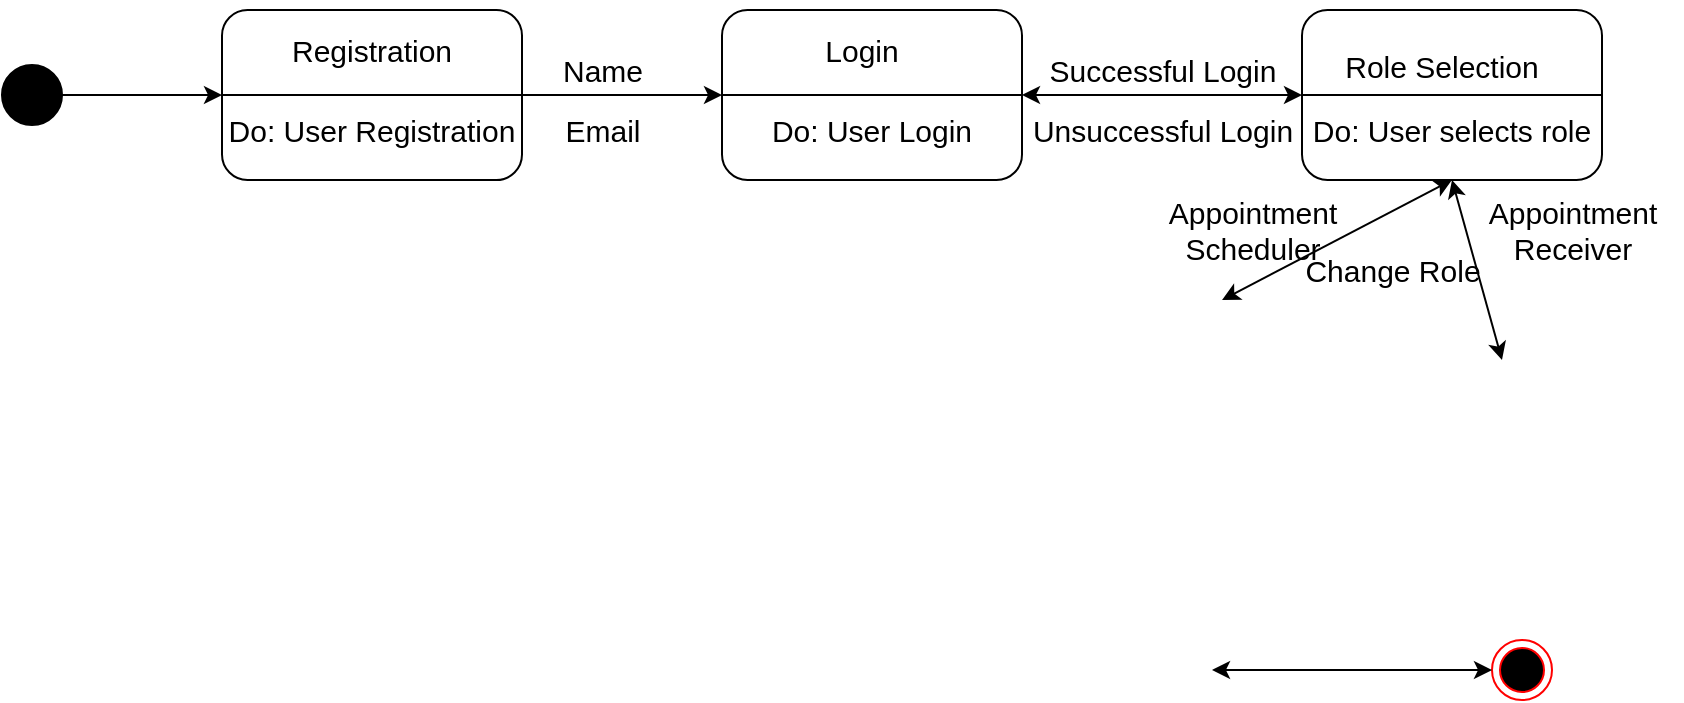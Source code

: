 <mxfile version="20.4.0" type="github">
  <diagram id="IlXmQVwIlRNlIxaem6aV" name="Page-1">
    <mxGraphModel dx="1038" dy="564" grid="1" gridSize="10" guides="1" tooltips="1" connect="1" arrows="1" fold="1" page="1" pageScale="1" pageWidth="850" pageHeight="1100" math="0" shadow="0">
      <root>
        <mxCell id="0" />
        <mxCell id="1" parent="0" />
        <mxCell id="gBFQYfqRH2RBus-iAmRP-5" value="" style="ellipse;whiteSpace=wrap;html=1;aspect=fixed;strokeColor=#000000;fillColor=#000000;" parent="1" vertex="1">
          <mxGeometry x="5" y="42.5" width="30" height="30" as="geometry" />
        </mxCell>
        <mxCell id="gBFQYfqRH2RBus-iAmRP-7" value="" style="endArrow=classic;html=1;rounded=0;exitX=1;exitY=0.5;exitDx=0;exitDy=0;entryX=0;entryY=0.5;entryDx=0;entryDy=0;" parent="1" source="gBFQYfqRH2RBus-iAmRP-5" edge="1" target="VKoerTB2J1z5HWA6ZFg2-4">
          <mxGeometry width="50" height="50" relative="1" as="geometry">
            <mxPoint x="305" y="190" as="sourcePoint" />
            <mxPoint x="115" y="45" as="targetPoint" />
          </mxGeometry>
        </mxCell>
        <mxCell id="VKoerTB2J1z5HWA6ZFg2-1" value="" style="ellipse;html=1;shape=endState;fillColor=#000000;strokeColor=#ff0000;fontSize=12;fontColor=#000000;" vertex="1" parent="1">
          <mxGeometry x="750" y="330" width="30" height="30" as="geometry" />
        </mxCell>
        <mxCell id="VKoerTB2J1z5HWA6ZFg2-2" value="" style="endArrow=classic;startArrow=classic;html=1;rounded=0;labelBorderColor=none;strokeColor=#000000;fontSize=12;fontColor=#000000;entryX=0;entryY=0.5;entryDx=0;entryDy=0;" edge="1" parent="1" target="VKoerTB2J1z5HWA6ZFg2-1">
          <mxGeometry width="50" height="50" relative="1" as="geometry">
            <mxPoint x="610" y="345" as="sourcePoint" />
            <mxPoint x="660" y="300" as="targetPoint" />
          </mxGeometry>
        </mxCell>
        <mxCell id="VKoerTB2J1z5HWA6ZFg2-4" value="" style="rounded=1;whiteSpace=wrap;html=1;fontSize=12;fontColor=#000000;verticalAlign=top;" vertex="1" parent="1">
          <mxGeometry x="115" y="15" width="150" height="85" as="geometry" />
        </mxCell>
        <mxCell id="VKoerTB2J1z5HWA6ZFg2-5" value="" style="endArrow=none;html=1;rounded=0;labelBorderColor=none;strokeColor=#000000;fontSize=12;fontColor=#000000;exitX=0;exitY=0.5;exitDx=0;exitDy=0;entryX=1;entryY=0.5;entryDx=0;entryDy=0;" edge="1" parent="1" source="VKoerTB2J1z5HWA6ZFg2-4" target="VKoerTB2J1z5HWA6ZFg2-4">
          <mxGeometry width="50" height="50" relative="1" as="geometry">
            <mxPoint x="365" y="230" as="sourcePoint" />
            <mxPoint x="415" y="180" as="targetPoint" />
          </mxGeometry>
        </mxCell>
        <mxCell id="VKoerTB2J1z5HWA6ZFg2-6" value="Registration" style="text;html=1;strokeColor=none;fillColor=none;align=center;verticalAlign=middle;whiteSpace=wrap;rounded=0;fontSize=15;fontColor=#000000;" vertex="1" parent="1">
          <mxGeometry x="160" y="20" width="60" height="30" as="geometry" />
        </mxCell>
        <mxCell id="VKoerTB2J1z5HWA6ZFg2-7" value="Do: User Registration" style="text;html=1;strokeColor=none;fillColor=none;align=center;verticalAlign=middle;whiteSpace=wrap;rounded=0;fontSize=15;fontColor=#000000;" vertex="1" parent="1">
          <mxGeometry x="115" y="60" width="150" height="30" as="geometry" />
        </mxCell>
        <mxCell id="VKoerTB2J1z5HWA6ZFg2-14" value="" style="rounded=1;whiteSpace=wrap;html=1;fontSize=12;fontColor=#000000;verticalAlign=top;" vertex="1" parent="1">
          <mxGeometry x="365" y="15" width="150" height="85" as="geometry" />
        </mxCell>
        <mxCell id="VKoerTB2J1z5HWA6ZFg2-15" value="" style="endArrow=classic;html=1;rounded=0;exitX=1;exitY=0.5;exitDx=0;exitDy=0;entryX=0;entryY=0.5;entryDx=0;entryDy=0;" edge="1" parent="1" source="VKoerTB2J1z5HWA6ZFg2-4" target="VKoerTB2J1z5HWA6ZFg2-14">
          <mxGeometry width="50" height="50" relative="1" as="geometry">
            <mxPoint x="277.5" y="60" as="sourcePoint" />
            <mxPoint x="357.5" y="60" as="targetPoint" />
          </mxGeometry>
        </mxCell>
        <mxCell id="VKoerTB2J1z5HWA6ZFg2-16" value="Name" style="text;html=1;align=center;verticalAlign=middle;resizable=0;points=[];autosize=1;strokeColor=none;fillColor=none;fontSize=15;fontColor=#000000;" vertex="1" parent="1">
          <mxGeometry x="275" y="30" width="60" height="30" as="geometry" />
        </mxCell>
        <mxCell id="VKoerTB2J1z5HWA6ZFg2-17" value="Email" style="text;html=1;align=center;verticalAlign=middle;resizable=0;points=[];autosize=1;strokeColor=none;fillColor=none;fontSize=15;fontColor=#000000;" vertex="1" parent="1">
          <mxGeometry x="275" y="60" width="60" height="30" as="geometry" />
        </mxCell>
        <mxCell id="VKoerTB2J1z5HWA6ZFg2-18" value="" style="endArrow=none;html=1;rounded=0;labelBorderColor=none;strokeColor=#000000;fontSize=12;fontColor=#000000;exitX=0;exitY=0.5;exitDx=0;exitDy=0;entryX=1;entryY=0.5;entryDx=0;entryDy=0;" edge="1" parent="1" source="VKoerTB2J1z5HWA6ZFg2-14" target="VKoerTB2J1z5HWA6ZFg2-14">
          <mxGeometry width="50" height="50" relative="1" as="geometry">
            <mxPoint x="390" y="70" as="sourcePoint" />
            <mxPoint x="540" y="70" as="targetPoint" />
          </mxGeometry>
        </mxCell>
        <mxCell id="VKoerTB2J1z5HWA6ZFg2-19" value="Login" style="text;html=1;strokeColor=none;fillColor=none;align=center;verticalAlign=middle;whiteSpace=wrap;rounded=0;fontSize=15;fontColor=#000000;" vertex="1" parent="1">
          <mxGeometry x="405" y="10" width="60" height="50" as="geometry" />
        </mxCell>
        <mxCell id="VKoerTB2J1z5HWA6ZFg2-20" value="Do: User Login" style="text;html=1;strokeColor=none;fillColor=none;align=center;verticalAlign=middle;whiteSpace=wrap;rounded=0;fontSize=15;fontColor=#000000;" vertex="1" parent="1">
          <mxGeometry x="385" y="60" width="110" height="30" as="geometry" />
        </mxCell>
        <mxCell id="VKoerTB2J1z5HWA6ZFg2-22" value="" style="endArrow=classic;startArrow=classic;html=1;rounded=0;labelBorderColor=none;strokeColor=#000000;fontSize=15;fontColor=#000000;entryX=0;entryY=0.5;entryDx=0;entryDy=0;" edge="1" parent="1" source="VKoerTB2J1z5HWA6ZFg2-14" target="VKoerTB2J1z5HWA6ZFg2-28">
          <mxGeometry width="50" height="50" relative="1" as="geometry">
            <mxPoint x="365" y="230" as="sourcePoint" />
            <mxPoint x="415" y="180" as="targetPoint" />
          </mxGeometry>
        </mxCell>
        <mxCell id="VKoerTB2J1z5HWA6ZFg2-28" value="" style="rounded=1;whiteSpace=wrap;html=1;fontSize=12;fontColor=#000000;verticalAlign=top;" vertex="1" parent="1">
          <mxGeometry x="655" y="15" width="150" height="85" as="geometry" />
        </mxCell>
        <mxCell id="VKoerTB2J1z5HWA6ZFg2-29" value="" style="endArrow=none;html=1;rounded=0;labelBorderColor=none;strokeColor=#000000;fontSize=15;fontColor=#000000;entryX=1;entryY=0.5;entryDx=0;entryDy=0;exitX=0;exitY=0.5;exitDx=0;exitDy=0;" edge="1" parent="1" source="VKoerTB2J1z5HWA6ZFg2-28" target="VKoerTB2J1z5HWA6ZFg2-28">
          <mxGeometry width="50" height="50" relative="1" as="geometry">
            <mxPoint x="665" y="82.5" as="sourcePoint" />
            <mxPoint x="715" y="32.5" as="targetPoint" />
          </mxGeometry>
        </mxCell>
        <mxCell id="VKoerTB2J1z5HWA6ZFg2-30" value="Role Selection" style="text;html=1;strokeColor=none;fillColor=none;align=center;verticalAlign=middle;whiteSpace=wrap;rounded=0;fontSize=15;fontColor=#000000;" vertex="1" parent="1">
          <mxGeometry x="675" y="20" width="100" height="45" as="geometry" />
        </mxCell>
        <mxCell id="VKoerTB2J1z5HWA6ZFg2-31" value="Do: User selects role" style="text;html=1;strokeColor=none;fillColor=none;align=center;verticalAlign=middle;whiteSpace=wrap;rounded=0;fontSize=15;fontColor=#000000;" vertex="1" parent="1">
          <mxGeometry x="655" y="60" width="150" height="30" as="geometry" />
        </mxCell>
        <mxCell id="VKoerTB2J1z5HWA6ZFg2-32" value="Successful Login" style="text;html=1;align=center;verticalAlign=middle;resizable=0;points=[];autosize=1;strokeColor=none;fillColor=none;fontSize=15;fontColor=#000000;" vertex="1" parent="1">
          <mxGeometry x="515" y="30" width="140" height="30" as="geometry" />
        </mxCell>
        <mxCell id="VKoerTB2J1z5HWA6ZFg2-33" value="Unsuccessful Login" style="text;html=1;align=center;verticalAlign=middle;resizable=0;points=[];autosize=1;strokeColor=none;fillColor=none;fontSize=15;fontColor=#000000;" vertex="1" parent="1">
          <mxGeometry x="510" y="60" width="150" height="30" as="geometry" />
        </mxCell>
        <mxCell id="VKoerTB2J1z5HWA6ZFg2-34" value="" style="endArrow=classic;startArrow=classic;html=1;rounded=0;labelBorderColor=none;strokeColor=#000000;fontSize=12;fontColor=#000000;exitX=0.5;exitY=1;exitDx=0;exitDy=0;" edge="1" parent="1" source="VKoerTB2J1z5HWA6ZFg2-28">
          <mxGeometry width="50" height="50" relative="1" as="geometry">
            <mxPoint x="585" y="365" as="sourcePoint" />
            <mxPoint x="755" y="190" as="targetPoint" />
          </mxGeometry>
        </mxCell>
        <mxCell id="VKoerTB2J1z5HWA6ZFg2-35" value="" style="endArrow=classic;startArrow=classic;html=1;rounded=0;labelBorderColor=none;strokeColor=#000000;fontSize=12;fontColor=#000000;entryX=0.5;entryY=1;entryDx=0;entryDy=0;" edge="1" parent="1" target="VKoerTB2J1z5HWA6ZFg2-28">
          <mxGeometry width="50" height="50" relative="1" as="geometry">
            <mxPoint x="615" y="160" as="sourcePoint" />
            <mxPoint x="705" y="160" as="targetPoint" />
          </mxGeometry>
        </mxCell>
        <mxCell id="VKoerTB2J1z5HWA6ZFg2-36" value="&lt;div&gt;Appointment &lt;br&gt;&lt;/div&gt;&lt;div&gt;Scheduler&lt;br&gt;&lt;/div&gt;" style="text;html=1;align=center;verticalAlign=middle;resizable=0;points=[];autosize=1;strokeColor=none;fillColor=none;fontSize=15;fontColor=#000000;rotation=0;" vertex="1" parent="1">
          <mxGeometry x="575" y="100" width="110" height="50" as="geometry" />
        </mxCell>
        <mxCell id="VKoerTB2J1z5HWA6ZFg2-37" value="Change Role" style="text;html=1;align=center;verticalAlign=middle;resizable=0;points=[];autosize=1;strokeColor=none;fillColor=none;fontSize=15;fontColor=#000000;" vertex="1" parent="1">
          <mxGeometry x="645" y="130" width="110" height="30" as="geometry" />
        </mxCell>
        <mxCell id="VKoerTB2J1z5HWA6ZFg2-38" value="&lt;div&gt;Appointment &lt;br&gt;&lt;/div&gt;&lt;div&gt;Receiver&lt;br&gt;&lt;/div&gt;" style="text;html=1;align=center;verticalAlign=middle;resizable=0;points=[];autosize=1;strokeColor=none;fillColor=none;fontSize=15;fontColor=#000000;rotation=0;" vertex="1" parent="1">
          <mxGeometry x="735" y="100" width="110" height="50" as="geometry" />
        </mxCell>
      </root>
    </mxGraphModel>
  </diagram>
</mxfile>
